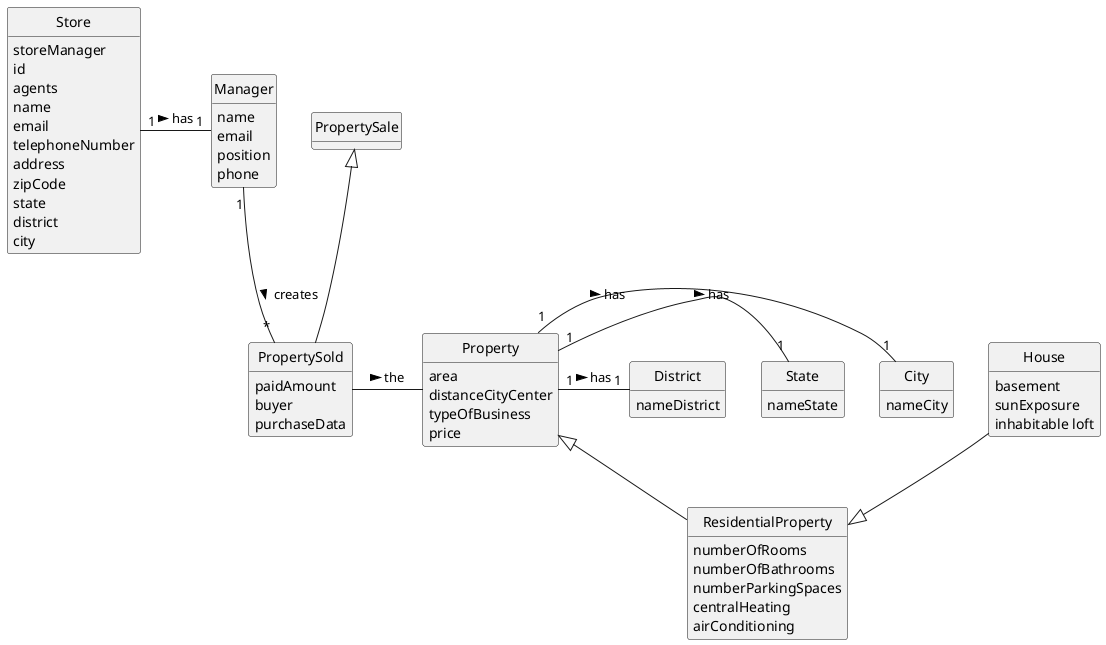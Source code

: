 @startuml
skinparam monochrome true
skinparam packageStyle rectangle
skinparam shadowing false

'left to right direction

skinparam classAttributeIconSize 0

hide circle
hide methods

'title Domain Model

'class Platform {
'  -description
'}

class Store {
    storeManager
    id
    agents
    name
    email
    telephoneNumber
    address
    zipCode
    state
    district
    city
}

class Property{
area
distanceCityCenter
typeOfBusiness
price
}


class House{
basement
sunExposure
inhabitable loft
}

class PropertySale{

}

class ResidentialProperty {
      numberOfRooms
      numberOfBathrooms
      numberParkingSpaces
      centralHeating
      airConditioning
}


class Manager {
    name
    email
    position
    phone
}

class PropertySold{
    paidAmount
    buyer
    purchaseData
}

class State {
    nameState
}

class District {
    nameDistrict
}

class City {
    nameCity
}


PropertySold - Property : the >
Property "1" - "1" City : has >
Property "1" - "1" State : has >
Property "1" - "1" District : has >
Store "1" - "1" Manager : has >
Manager "1" -- "*" PropertySold : creates >
Property <|-- ResidentialProperty
House --|> ResidentialProperty
PropertySale <|-- PropertySold
@enduml